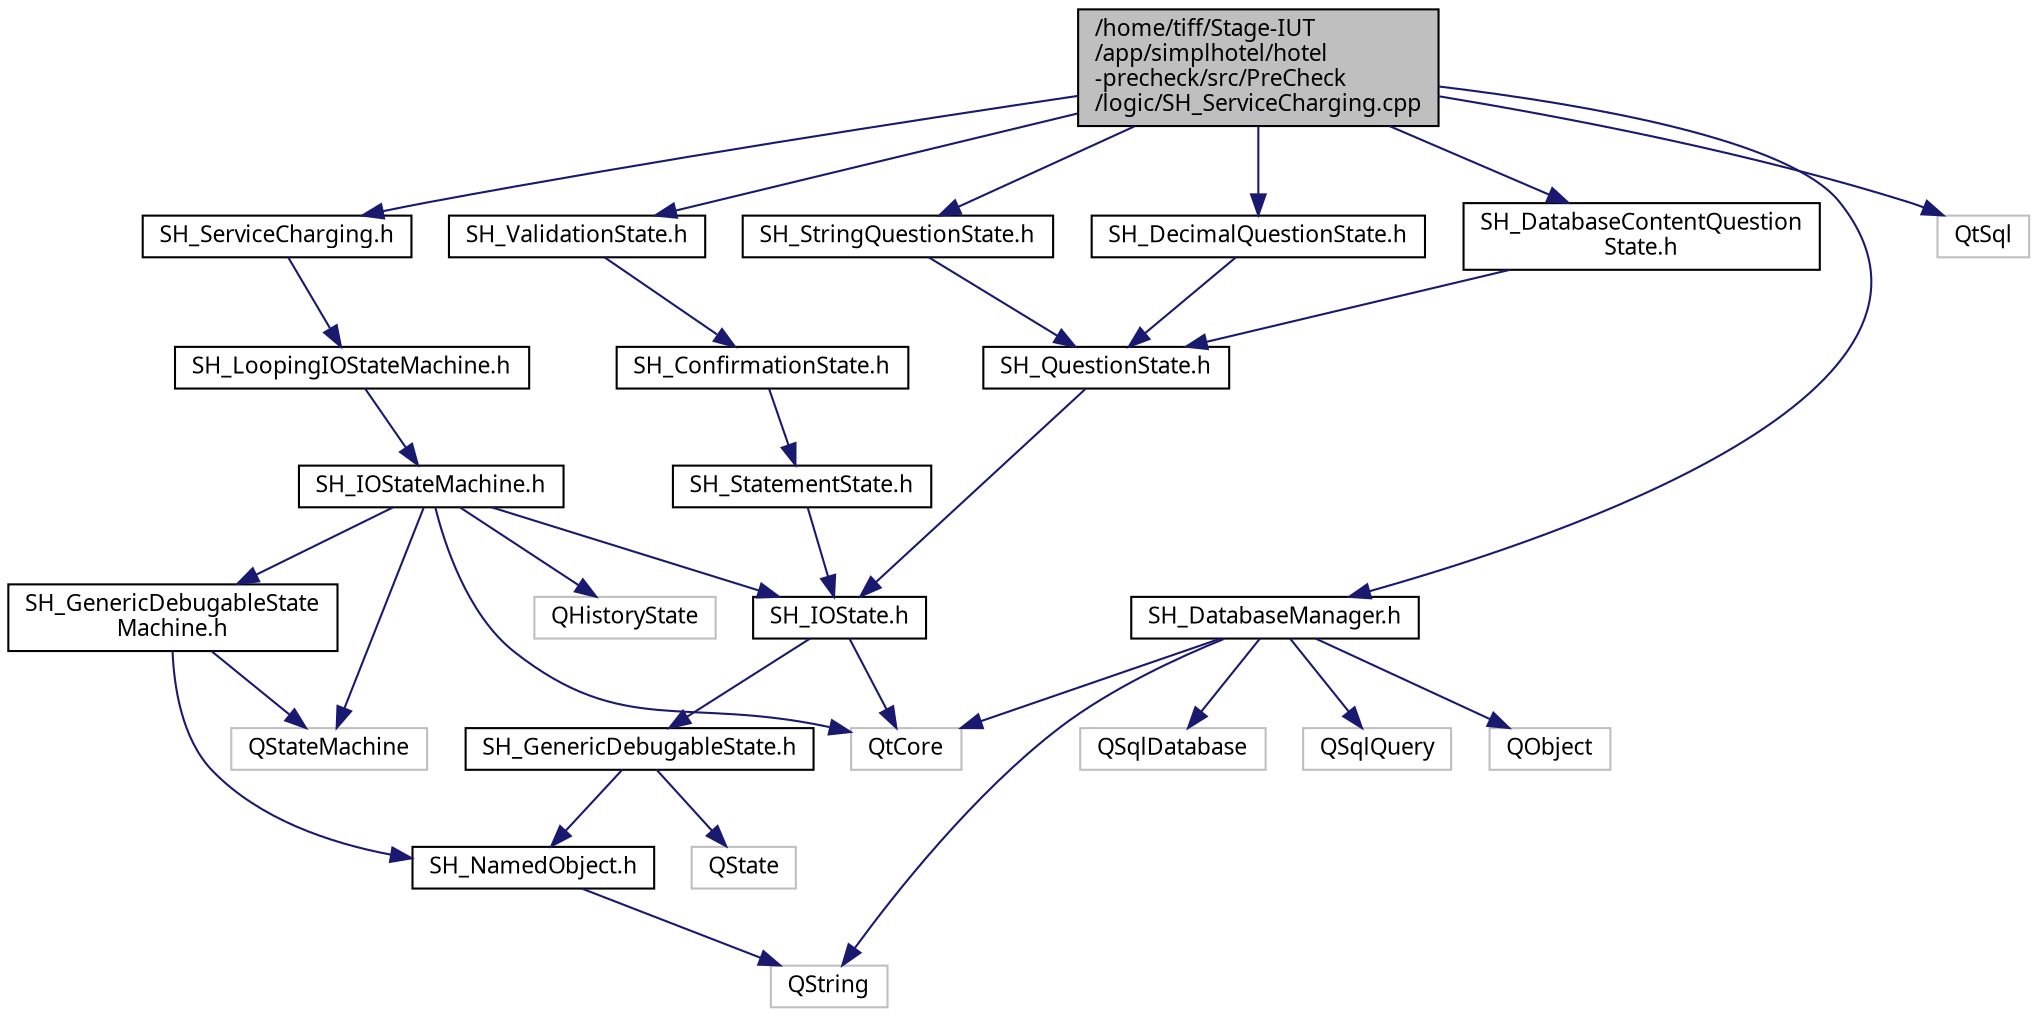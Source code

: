digraph "/home/tiff/Stage-IUT/app/simplhotel/hotel-precheck/src/PreCheck/logic/SH_ServiceCharging.cpp"
{
 // INTERACTIVE_SVG=YES
  bgcolor="transparent";
  edge [fontname="Verdana",fontsize="11",labelfontname="Verdana",labelfontsize="11"];
  node [fontname="Verdana",fontsize="11",shape=record];
  Node1 [label="/home/tiff/Stage-IUT\l/app/simplhotel/hotel\l-precheck/src/PreCheck\l/logic/SH_ServiceCharging.cpp",height=0.2,width=0.4,color="black", fillcolor="grey75", style="filled" fontcolor="black"];
  Node1 -> Node2 [color="midnightblue",fontsize="11",style="solid",fontname="Verdana"];
  Node2 [label="SH_ServiceCharging.h",height=0.2,width=0.4,color="black",URL="$SH__ServiceCharging_8h.html"];
  Node2 -> Node3 [color="midnightblue",fontsize="11",style="solid",fontname="Verdana"];
  Node3 [label="SH_LoopingIOStateMachine.h",height=0.2,width=0.4,color="black",URL="$SH__LoopingIOStateMachine_8h.html"];
  Node3 -> Node4 [color="midnightblue",fontsize="11",style="solid",fontname="Verdana"];
  Node4 [label="SH_IOStateMachine.h",height=0.2,width=0.4,color="black",URL="$SH__IOStateMachine_8h.html"];
  Node4 -> Node5 [color="midnightblue",fontsize="11",style="solid",fontname="Verdana"];
  Node5 [label="QStateMachine",height=0.2,width=0.4,color="grey75"];
  Node4 -> Node6 [color="midnightblue",fontsize="11",style="solid",fontname="Verdana"];
  Node6 [label="QHistoryState",height=0.2,width=0.4,color="grey75"];
  Node4 -> Node7 [color="midnightblue",fontsize="11",style="solid",fontname="Verdana"];
  Node7 [label="QtCore",height=0.2,width=0.4,color="grey75"];
  Node4 -> Node8 [color="midnightblue",fontsize="11",style="solid",fontname="Verdana"];
  Node8 [label="SH_GenericDebugableState\lMachine.h",height=0.2,width=0.4,color="black",URL="$SH__GenericDebugableStateMachine_8h.html"];
  Node8 -> Node5 [color="midnightblue",fontsize="11",style="solid",fontname="Verdana"];
  Node8 -> Node9 [color="midnightblue",fontsize="11",style="solid",fontname="Verdana"];
  Node9 [label="SH_NamedObject.h",height=0.2,width=0.4,color="black",URL="$SH__NamedObject_8h.html"];
  Node9 -> Node10 [color="midnightblue",fontsize="11",style="solid",fontname="Verdana"];
  Node10 [label="QString",height=0.2,width=0.4,color="grey75"];
  Node4 -> Node11 [color="midnightblue",fontsize="11",style="solid",fontname="Verdana"];
  Node11 [label="SH_IOState.h",height=0.2,width=0.4,color="black",URL="$SH__IOState_8h.html"];
  Node11 -> Node12 [color="midnightblue",fontsize="11",style="solid",fontname="Verdana"];
  Node12 [label="SH_GenericDebugableState.h",height=0.2,width=0.4,color="black",URL="$SH__GenericDebugableState_8h.html"];
  Node12 -> Node13 [color="midnightblue",fontsize="11",style="solid",fontname="Verdana"];
  Node13 [label="QState",height=0.2,width=0.4,color="grey75"];
  Node12 -> Node9 [color="midnightblue",fontsize="11",style="solid",fontname="Verdana"];
  Node11 -> Node7 [color="midnightblue",fontsize="11",style="solid",fontname="Verdana"];
  Node1 -> Node14 [color="midnightblue",fontsize="11",style="solid",fontname="Verdana"];
  Node14 [label="SH_ValidationState.h",height=0.2,width=0.4,color="black",URL="$SH__ValidationState_8h.html"];
  Node14 -> Node15 [color="midnightblue",fontsize="11",style="solid",fontname="Verdana"];
  Node15 [label="SH_ConfirmationState.h",height=0.2,width=0.4,color="black",URL="$SH__ConfirmationState_8h.html"];
  Node15 -> Node16 [color="midnightblue",fontsize="11",style="solid",fontname="Verdana"];
  Node16 [label="SH_StatementState.h",height=0.2,width=0.4,color="black",URL="$SH__StatementState_8h.html"];
  Node16 -> Node11 [color="midnightblue",fontsize="11",style="solid",fontname="Verdana"];
  Node1 -> Node17 [color="midnightblue",fontsize="11",style="solid",fontname="Verdana"];
  Node17 [label="SH_DatabaseContentQuestion\lState.h",height=0.2,width=0.4,color="black",URL="$SH__DatabaseContentQuestionState_8h.html"];
  Node17 -> Node18 [color="midnightblue",fontsize="11",style="solid",fontname="Verdana"];
  Node18 [label="SH_QuestionState.h",height=0.2,width=0.4,color="black",URL="$SH__QuestionState_8h.html"];
  Node18 -> Node11 [color="midnightblue",fontsize="11",style="solid",fontname="Verdana"];
  Node1 -> Node19 [color="midnightblue",fontsize="11",style="solid",fontname="Verdana"];
  Node19 [label="SH_StringQuestionState.h",height=0.2,width=0.4,color="black",URL="$SH__StringQuestionState_8h.html"];
  Node19 -> Node18 [color="midnightblue",fontsize="11",style="solid",fontname="Verdana"];
  Node1 -> Node20 [color="midnightblue",fontsize="11",style="solid",fontname="Verdana"];
  Node20 [label="SH_DecimalQuestionState.h",height=0.2,width=0.4,color="black",URL="$SH__DecimalQuestionState_8h.html"];
  Node20 -> Node18 [color="midnightblue",fontsize="11",style="solid",fontname="Verdana"];
  Node1 -> Node21 [color="midnightblue",fontsize="11",style="solid",fontname="Verdana"];
  Node21 [label="SH_DatabaseManager.h",height=0.2,width=0.4,color="black",URL="$SH__DatabaseManager_8h.html"];
  Node21 -> Node22 [color="midnightblue",fontsize="11",style="solid",fontname="Verdana"];
  Node22 [label="QSqlDatabase",height=0.2,width=0.4,color="grey75"];
  Node21 -> Node10 [color="midnightblue",fontsize="11",style="solid",fontname="Verdana"];
  Node21 -> Node23 [color="midnightblue",fontsize="11",style="solid",fontname="Verdana"];
  Node23 [label="QSqlQuery",height=0.2,width=0.4,color="grey75"];
  Node21 -> Node24 [color="midnightblue",fontsize="11",style="solid",fontname="Verdana"];
  Node24 [label="QObject",height=0.2,width=0.4,color="grey75"];
  Node21 -> Node7 [color="midnightblue",fontsize="11",style="solid",fontname="Verdana"];
  Node1 -> Node25 [color="midnightblue",fontsize="11",style="solid",fontname="Verdana"];
  Node25 [label="QtSql",height=0.2,width=0.4,color="grey75"];
}
